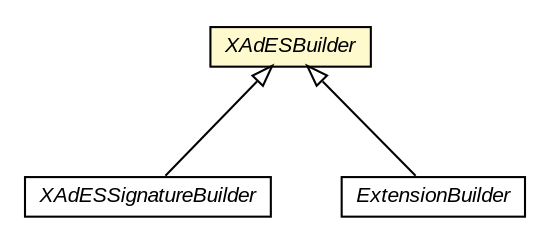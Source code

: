 #!/usr/local/bin/dot
#
# Class diagram 
# Generated by UMLGraph version R5_6-24-gf6e263 (http://www.umlgraph.org/)
#

digraph G {
	edge [fontname="arial",fontsize=10,labelfontname="arial",labelfontsize=10];
	node [fontname="arial",fontsize=10,shape=plaintext];
	nodesep=0.25;
	ranksep=0.5;
	// eu.europa.esig.dss.xades.signature.XAdESSignatureBuilder
	c775368 [label=<<table title="eu.europa.esig.dss.xades.signature.XAdESSignatureBuilder" border="0" cellborder="1" cellspacing="0" cellpadding="2" port="p" href="./XAdESSignatureBuilder.html">
		<tr><td><table border="0" cellspacing="0" cellpadding="1">
<tr><td align="center" balign="center"><font face="arial italic"> XAdESSignatureBuilder </font></td></tr>
		</table></td></tr>
		</table>>, URL="./XAdESSignatureBuilder.html", fontname="arial", fontcolor="black", fontsize=10.0];
	// eu.europa.esig.dss.xades.signature.XAdESBuilder
	c775378 [label=<<table title="eu.europa.esig.dss.xades.signature.XAdESBuilder" border="0" cellborder="1" cellspacing="0" cellpadding="2" port="p" bgcolor="lemonChiffon" href="./XAdESBuilder.html">
		<tr><td><table border="0" cellspacing="0" cellpadding="1">
<tr><td align="center" balign="center"><font face="arial italic"> XAdESBuilder </font></td></tr>
		</table></td></tr>
		</table>>, URL="./XAdESBuilder.html", fontname="arial", fontcolor="black", fontsize=10.0];
	// eu.europa.esig.dss.xades.signature.ExtensionBuilder
	c775380 [label=<<table title="eu.europa.esig.dss.xades.signature.ExtensionBuilder" border="0" cellborder="1" cellspacing="0" cellpadding="2" port="p" href="./ExtensionBuilder.html">
		<tr><td><table border="0" cellspacing="0" cellpadding="1">
<tr><td align="center" balign="center"><font face="arial italic"> ExtensionBuilder </font></td></tr>
		</table></td></tr>
		</table>>, URL="./ExtensionBuilder.html", fontname="arial", fontcolor="black", fontsize=10.0];
	//eu.europa.esig.dss.xades.signature.XAdESSignatureBuilder extends eu.europa.esig.dss.xades.signature.XAdESBuilder
	c775378:p -> c775368:p [dir=back,arrowtail=empty];
	//eu.europa.esig.dss.xades.signature.ExtensionBuilder extends eu.europa.esig.dss.xades.signature.XAdESBuilder
	c775378:p -> c775380:p [dir=back,arrowtail=empty];
}

